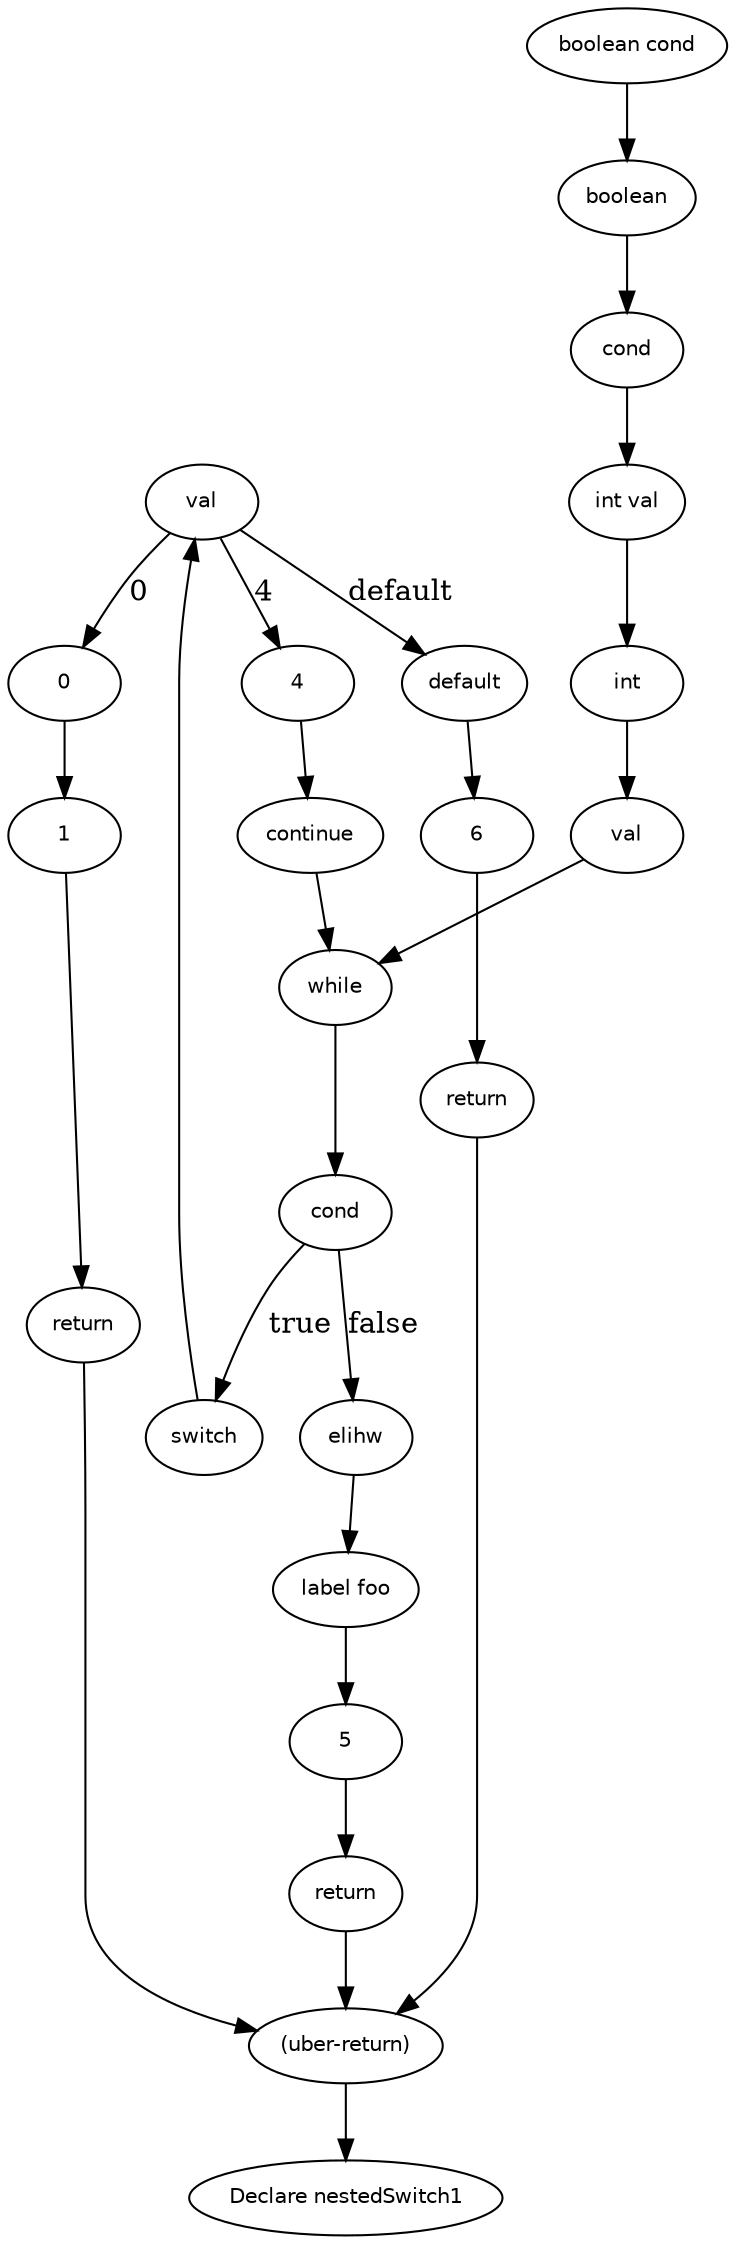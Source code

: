 digraph nestedSwitch1 {
  32 [
    label = 5,
    fontname = Helvetica,
    fontsize = 10
  ];
  31 [
    label = return,
    fontname = Helvetica,
    fontsize = 10
  ];
  30 [
    label = 6,
    fontname = Helvetica,
    fontsize = 10
  ];
  19 [
    label = val,
    fontname = Helvetica,
    fontsize = 10
  ];
  18 [
    label = switch,
    fontname = Helvetica,
    fontsize = 10
  ];
  13 [
    label = cond,
    fontname = Helvetica,
    fontsize = 10
  ];
  12 [
    label = elihw,
    fontname = Helvetica,
    fontsize = 10
  ];
  11 [
    label = while,
    fontname = Helvetica,
    fontsize = 10
  ];
  9 [
    label = "label foo",
    fontname = Helvetica,
    fontsize = 10
  ];
  29 [
    label = return,
    fontname = Helvetica,
    fontsize = 10
  ];
  8 [
    label = val,
    fontname = Helvetica,
    fontsize = 10
  ];
  7 [
    label = int,
    fontname = Helvetica,
    fontsize = 10
  ];
  28 [
    label = default,
    fontname = Helvetica,
    fontsize = 10
  ];
  6 [
    label = "int val",
    fontname = Helvetica,
    fontsize = 10
  ];
  26 [
    label = continue,
    fontname = Helvetica,
    fontsize = 10
  ];
  5 [
    label = cond,
    fontname = Helvetica,
    fontsize = 10
  ];
  25 [
    label = 4,
    fontname = Helvetica,
    fontsize = 10
  ];
  4 [
    label = boolean,
    fontname = Helvetica,
    fontsize = 10
  ];
  3 [
    label = "boolean cond",
    fontname = Helvetica,
    fontsize = 10
  ];
  23 [
    label = 1,
    fontname = Helvetica,
    fontsize = 10
  ];
  2 [
    label = "(uber-return)",
    fontname = Helvetica,
    fontsize = 10
  ];
  22 [
    label = return,
    fontname = Helvetica,
    fontsize = 10
  ];
  21 [
    label = 0,
    fontname = Helvetica,
    fontsize = 10
  ];
  0 [
    label = "Declare nestedSwitch1",
    fontname = Helvetica,
    fontsize = 10
  ];
  32 -> 31 [
    label = ""
  ];
  19 -> 25 [
    label = 4
  ];
  9 -> 32 [
    label = ""
  ];
  22 -> 2 [
    label = ""
  ];
  23 -> 22 [
    label = ""
  ];
  7 -> 8 [
    label = ""
  ];
  6 -> 7 [
    label = ""
  ];
  5 -> 6 [
    label = ""
  ];
  13 -> 18 [
    label = true
  ];
  2 -> 0 [
    label = ""
  ];
  26 -> 11 [
    label = ""
  ];
  28 -> 30 [
    label = ""
  ];
  11 -> 13 [
    label = ""
  ];
  25 -> 26 [
    label = ""
  ];
  19 -> 28 [
    label = default
  ];
  12 -> 9 [
    label = ""
  ];
  8 -> 11 [
    label = ""
  ];
  13 -> 12 [
    label = false
  ];
  21 -> 23 [
    label = ""
  ];
  29 -> 2 [
    label = ""
  ];
  19 -> 21 [
    label = 0
  ];
  18 -> 19 [
    label = ""
  ];
  30 -> 29 [
    label = ""
  ];
  4 -> 5 [
    label = ""
  ];
  31 -> 2 [
    label = ""
  ];
  3 -> 4 [
    label = ""
  ];
}
